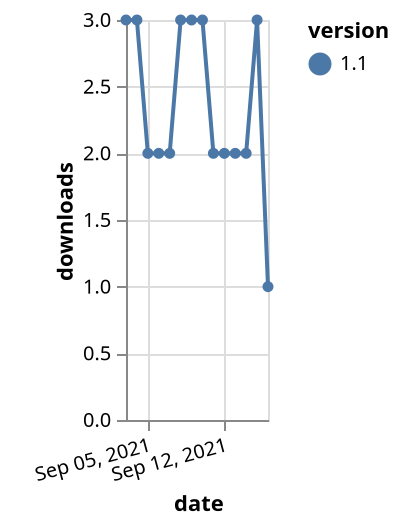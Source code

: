 {"$schema": "https://vega.github.io/schema/vega-lite/v5.json", "description": "A simple bar chart with embedded data.", "data": {"values": [{"date": "2021-09-03", "total": 190, "delta": 3, "version": "1.1"}, {"date": "2021-09-04", "total": 193, "delta": 3, "version": "1.1"}, {"date": "2021-09-05", "total": 195, "delta": 2, "version": "1.1"}, {"date": "2021-09-06", "total": 197, "delta": 2, "version": "1.1"}, {"date": "2021-09-07", "total": 199, "delta": 2, "version": "1.1"}, {"date": "2021-09-08", "total": 202, "delta": 3, "version": "1.1"}, {"date": "2021-09-09", "total": 205, "delta": 3, "version": "1.1"}, {"date": "2021-09-10", "total": 208, "delta": 3, "version": "1.1"}, {"date": "2021-09-11", "total": 210, "delta": 2, "version": "1.1"}, {"date": "2021-09-12", "total": 212, "delta": 2, "version": "1.1"}, {"date": "2021-09-13", "total": 214, "delta": 2, "version": "1.1"}, {"date": "2021-09-14", "total": 216, "delta": 2, "version": "1.1"}, {"date": "2021-09-15", "total": 219, "delta": 3, "version": "1.1"}, {"date": "2021-09-16", "total": 220, "delta": 1, "version": "1.1"}]}, "width": "container", "mark": {"type": "line", "point": {"filled": true}}, "encoding": {"x": {"field": "date", "type": "temporal", "timeUnit": "yearmonthdate", "title": "date", "axis": {"labelAngle": -15}}, "y": {"field": "delta", "type": "quantitative", "title": "downloads"}, "color": {"field": "version", "type": "nominal"}, "tooltip": {"field": "delta"}}}